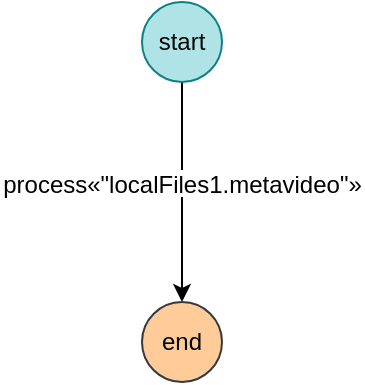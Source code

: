 <mxfile>
    <diagram id="y7LyX2alFGtX07KHJ8K6" name="Page-1">
        <mxGraphModel dx="602" dy="416" grid="1" gridSize="10" guides="1" tooltips="1" connect="1" arrows="1" fold="1" page="1" pageScale="1" pageWidth="850" pageHeight="1100" math="0" shadow="0">
            <root>
                <mxCell id="0"/>
                <mxCell id="1" parent="0"/>
                <mxCell id="55" style="edgeStyle=none;html=1;" parent="1" source="2" target="33" edge="1">
                    <mxGeometry relative="1" as="geometry">
                        <mxPoint x="363.611" y="80" as="targetPoint"/>
                    </mxGeometry>
                </mxCell>
                <mxCell id="89" value="process«&quot;localFiles1.metavideo&quot;»" style="edgeLabel;align=center;verticalAlign=middle;resizable=0;points=[];fontSize=12;" parent="55" vertex="1" connectable="0">
                    <mxGeometry x="-0.343" y="-1" relative="1" as="geometry">
                        <mxPoint x="1" y="14" as="offset"/>
                    </mxGeometry>
                </mxCell>
                <mxCell id="2" value="start" style="ellipse;whiteSpace=wrap;fillColor=#b0e3e6;strokeColor=#0e8088;fontColor=#050505;" parent="1" vertex="1">
                    <mxGeometry x="345" y="10" width="40" height="40" as="geometry"/>
                </mxCell>
                <mxCell id="33" value="end" style="ellipse;whiteSpace=wrap;fillColor=#ffcc99;strokeColor=#36393d;fontColor=#000000;" parent="1" vertex="1">
                    <mxGeometry x="345" y="160" width="40" height="40" as="geometry"/>
                </mxCell>
            </root>
        </mxGraphModel>
    </diagram>
</mxfile>